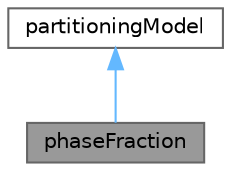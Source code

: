 digraph "phaseFraction"
{
 // LATEX_PDF_SIZE
  bgcolor="transparent";
  edge [fontname=Helvetica,fontsize=10,labelfontname=Helvetica,labelfontsize=10];
  node [fontname=Helvetica,fontsize=10,shape=box,height=0.2,width=0.4];
  Node1 [id="Node000001",label="phaseFraction",height=0.2,width=0.4,color="gray40", fillcolor="grey60", style="filled", fontcolor="black",tooltip="Wall heat-flux partitioned according to the phase volume fraction."];
  Node2 -> Node1 [id="edge1_Node000001_Node000002",dir="back",color="steelblue1",style="solid",tooltip=" "];
  Node2 [id="Node000002",label="partitioningModel",height=0.2,width=0.4,color="gray40", fillcolor="white", style="filled",URL="$classFoam_1_1wallBoilingModels_1_1partitioningModel.html",tooltip="Base class for wall heat flux partitioning models."];
}
